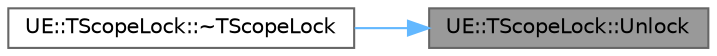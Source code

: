 digraph "UE::TScopeLock::Unlock"
{
 // INTERACTIVE_SVG=YES
 // LATEX_PDF_SIZE
  bgcolor="transparent";
  edge [fontname=Helvetica,fontsize=10,labelfontname=Helvetica,labelfontsize=10];
  node [fontname=Helvetica,fontsize=10,shape=box,height=0.2,width=0.4];
  rankdir="RL";
  Node1 [id="Node000001",label="UE::TScopeLock::Unlock",height=0.2,width=0.4,color="gray40", fillcolor="grey60", style="filled", fontcolor="black",tooltip=" "];
  Node1 -> Node2 [id="edge1_Node000001_Node000002",dir="back",color="steelblue1",style="solid",tooltip=" "];
  Node2 [id="Node000002",label="UE::TScopeLock::~TScopeLock",height=0.2,width=0.4,color="grey40", fillcolor="white", style="filled",URL="$da/da9/classUE_1_1TScopeLock.html#a7ca14f38193219f0233006a7bdcad485",tooltip=" "];
}
